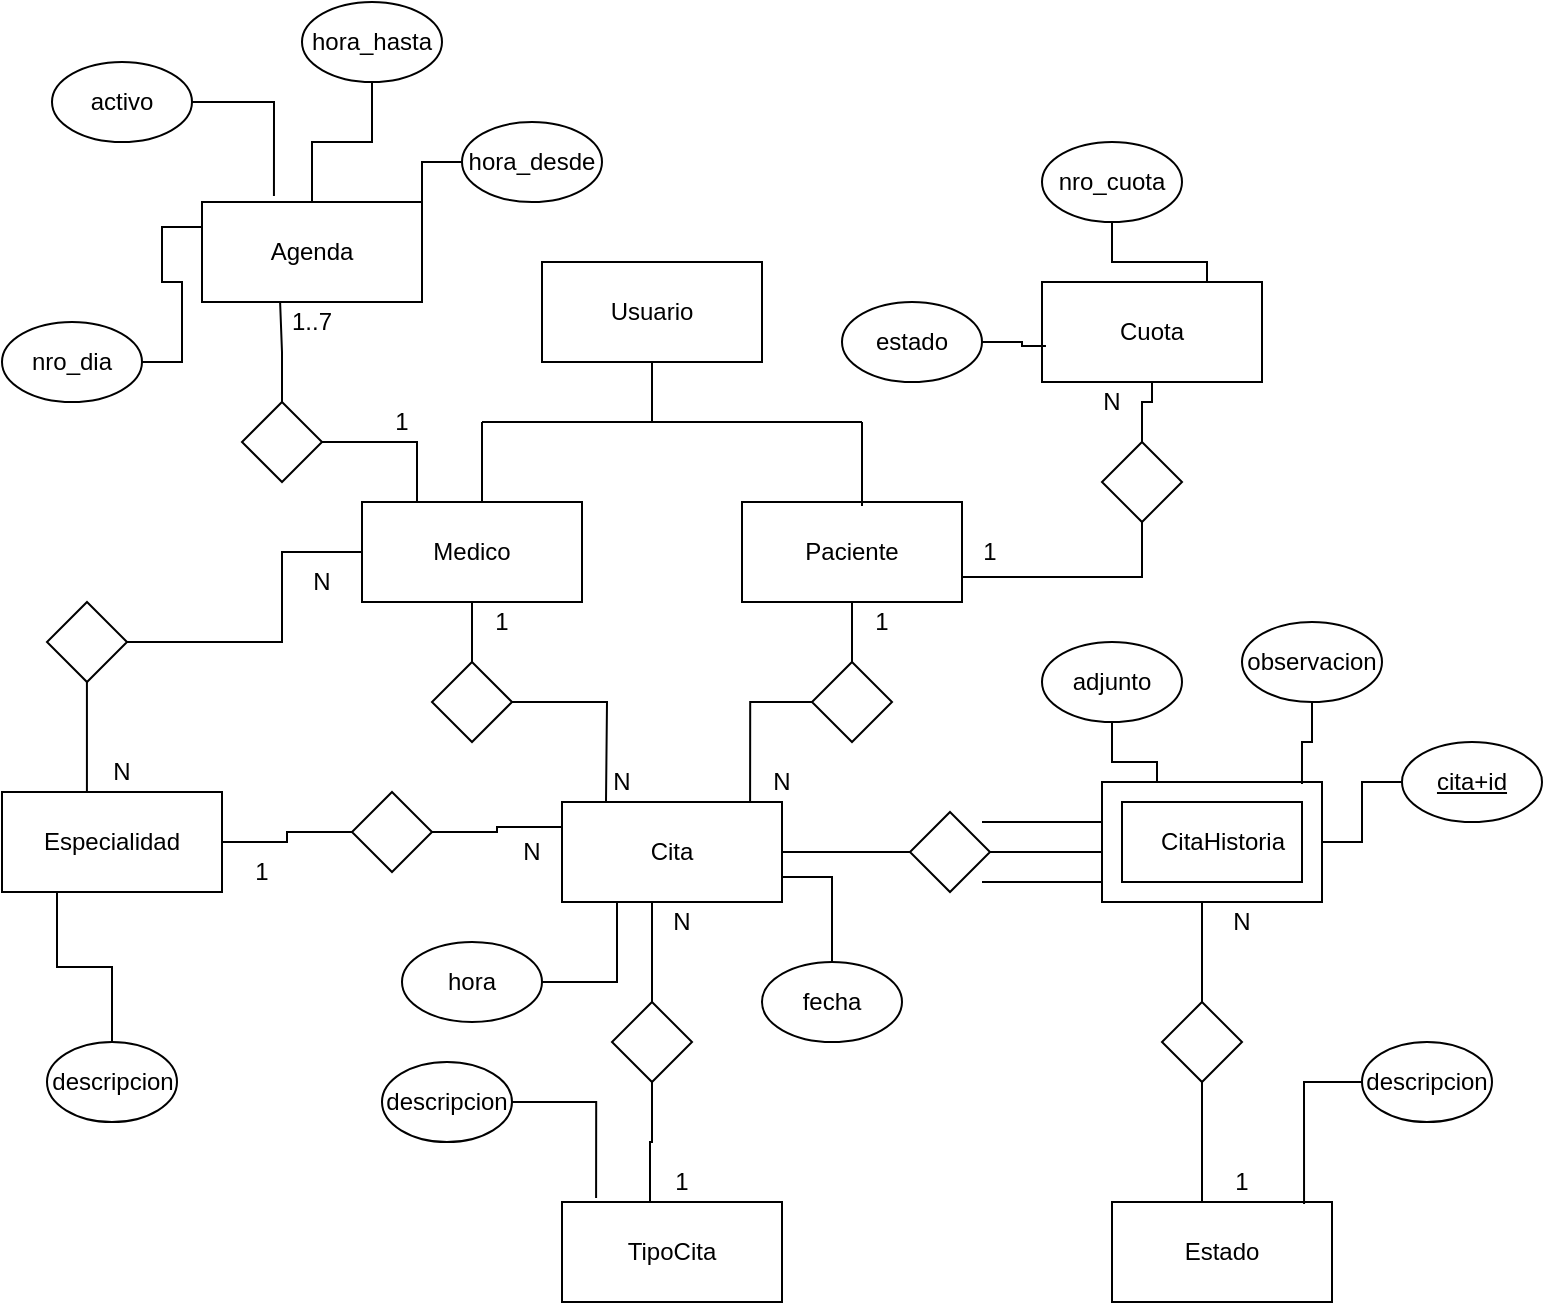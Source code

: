 <mxfile version="14.6.13" type="github">
  <diagram id="9wIN_9EUKG97BZwH4m8H" name="Page-1">
    <mxGraphModel dx="1695" dy="1620" grid="1" gridSize="10" guides="1" tooltips="1" connect="1" arrows="1" fold="1" page="1" pageScale="1" pageWidth="827" pageHeight="1169" math="0" shadow="0">
      <root>
        <mxCell id="0" />
        <mxCell id="1" parent="0" />
        <mxCell id="N0lbeCtPLwYTpKfvcPKP-1" value="Usuario" style="rounded=0;whiteSpace=wrap;html=1;" parent="1" vertex="1">
          <mxGeometry x="190" y="80" width="110" height="50" as="geometry" />
        </mxCell>
        <mxCell id="Lwj6-TGVAKtRz28M91Cg-1" value="Medico" style="rounded=0;whiteSpace=wrap;html=1;" vertex="1" parent="1">
          <mxGeometry x="100" y="200" width="110" height="50" as="geometry" />
        </mxCell>
        <mxCell id="Lwj6-TGVAKtRz28M91Cg-2" value="Paciente" style="rounded=0;whiteSpace=wrap;html=1;" vertex="1" parent="1">
          <mxGeometry x="290" y="200" width="110" height="50" as="geometry" />
        </mxCell>
        <mxCell id="Lwj6-TGVAKtRz28M91Cg-4" value="" style="endArrow=none;html=1;entryX=0.5;entryY=1;entryDx=0;entryDy=0;" edge="1" parent="1" target="N0lbeCtPLwYTpKfvcPKP-1">
          <mxGeometry width="50" height="50" relative="1" as="geometry">
            <mxPoint x="245" y="160" as="sourcePoint" />
            <mxPoint x="250" y="140" as="targetPoint" />
          </mxGeometry>
        </mxCell>
        <mxCell id="Lwj6-TGVAKtRz28M91Cg-5" value="" style="endArrow=none;html=1;" edge="1" parent="1">
          <mxGeometry width="50" height="50" relative="1" as="geometry">
            <mxPoint x="160" y="160" as="sourcePoint" />
            <mxPoint x="350" y="160" as="targetPoint" />
          </mxGeometry>
        </mxCell>
        <mxCell id="Lwj6-TGVAKtRz28M91Cg-7" value="" style="endArrow=none;html=1;" edge="1" parent="1">
          <mxGeometry width="50" height="50" relative="1" as="geometry">
            <mxPoint x="160" y="200" as="sourcePoint" />
            <mxPoint x="160" y="160" as="targetPoint" />
          </mxGeometry>
        </mxCell>
        <mxCell id="Lwj6-TGVAKtRz28M91Cg-8" value="" style="endArrow=none;startArrow=none;html=1;endFill=0;startFill=0;" edge="1" parent="1">
          <mxGeometry width="50" height="50" relative="1" as="geometry">
            <mxPoint x="350" y="202" as="sourcePoint" />
            <mxPoint x="350" y="160" as="targetPoint" />
          </mxGeometry>
        </mxCell>
        <mxCell id="Lwj6-TGVAKtRz28M91Cg-10" value="Cita" style="rounded=0;whiteSpace=wrap;html=1;" vertex="1" parent="1">
          <mxGeometry x="200" y="350" width="110" height="50" as="geometry" />
        </mxCell>
        <mxCell id="Lwj6-TGVAKtRz28M91Cg-13" style="edgeStyle=orthogonalEdgeStyle;rounded=0;orthogonalLoop=1;jettySize=auto;html=1;entryX=0;entryY=0.5;entryDx=0;entryDy=0;startArrow=none;startFill=0;endArrow=none;endFill=0;" edge="1" parent="1" source="Lwj6-TGVAKtRz28M91Cg-12">
          <mxGeometry relative="1" as="geometry">
            <mxPoint x="470" y="375" as="targetPoint" />
          </mxGeometry>
        </mxCell>
        <mxCell id="Lwj6-TGVAKtRz28M91Cg-14" style="edgeStyle=orthogonalEdgeStyle;rounded=0;orthogonalLoop=1;jettySize=auto;html=1;entryX=1;entryY=0.5;entryDx=0;entryDy=0;startArrow=none;startFill=0;endArrow=none;endFill=0;" edge="1" parent="1" source="Lwj6-TGVAKtRz28M91Cg-12" target="Lwj6-TGVAKtRz28M91Cg-10">
          <mxGeometry relative="1" as="geometry" />
        </mxCell>
        <mxCell id="Lwj6-TGVAKtRz28M91Cg-12" value="" style="rhombus;whiteSpace=wrap;html=1;" vertex="1" parent="1">
          <mxGeometry x="374" y="355" width="40" height="40" as="geometry" />
        </mxCell>
        <mxCell id="Lwj6-TGVAKtRz28M91Cg-16" style="edgeStyle=orthogonalEdgeStyle;rounded=0;orthogonalLoop=1;jettySize=auto;html=1;entryX=0.855;entryY=0;entryDx=0;entryDy=0;entryPerimeter=0;startArrow=none;startFill=0;endArrow=none;endFill=0;" edge="1" parent="1" source="Lwj6-TGVAKtRz28M91Cg-15" target="Lwj6-TGVAKtRz28M91Cg-10">
          <mxGeometry relative="1" as="geometry" />
        </mxCell>
        <mxCell id="Lwj6-TGVAKtRz28M91Cg-17" style="edgeStyle=orthogonalEdgeStyle;rounded=0;orthogonalLoop=1;jettySize=auto;html=1;entryX=0.5;entryY=1;entryDx=0;entryDy=0;startArrow=none;startFill=0;endArrow=none;endFill=0;" edge="1" parent="1" source="Lwj6-TGVAKtRz28M91Cg-15" target="Lwj6-TGVAKtRz28M91Cg-2">
          <mxGeometry relative="1" as="geometry" />
        </mxCell>
        <mxCell id="Lwj6-TGVAKtRz28M91Cg-15" value="" style="rhombus;whiteSpace=wrap;html=1;" vertex="1" parent="1">
          <mxGeometry x="325" y="280" width="40" height="40" as="geometry" />
        </mxCell>
        <mxCell id="Lwj6-TGVAKtRz28M91Cg-20" style="edgeStyle=orthogonalEdgeStyle;rounded=0;orthogonalLoop=1;jettySize=auto;html=1;startArrow=none;startFill=0;endArrow=none;endFill=0;" edge="1" parent="1" source="Lwj6-TGVAKtRz28M91Cg-18">
          <mxGeometry relative="1" as="geometry">
            <mxPoint x="222" y="350" as="targetPoint" />
          </mxGeometry>
        </mxCell>
        <mxCell id="Lwj6-TGVAKtRz28M91Cg-21" style="edgeStyle=orthogonalEdgeStyle;rounded=0;orthogonalLoop=1;jettySize=auto;html=1;entryX=0.5;entryY=1;entryDx=0;entryDy=0;startArrow=none;startFill=0;endArrow=none;endFill=0;" edge="1" parent="1" source="Lwj6-TGVAKtRz28M91Cg-18" target="Lwj6-TGVAKtRz28M91Cg-1">
          <mxGeometry relative="1" as="geometry" />
        </mxCell>
        <mxCell id="Lwj6-TGVAKtRz28M91Cg-18" value="" style="rhombus;whiteSpace=wrap;html=1;" vertex="1" parent="1">
          <mxGeometry x="135" y="280" width="40" height="40" as="geometry" />
        </mxCell>
        <mxCell id="Lwj6-TGVAKtRz28M91Cg-22" value="" style="endArrow=none;html=1;" edge="1" parent="1">
          <mxGeometry width="50" height="50" relative="1" as="geometry">
            <mxPoint x="410" y="360" as="sourcePoint" />
            <mxPoint x="470" y="360" as="targetPoint" />
            <Array as="points">
              <mxPoint x="440" y="360" />
            </Array>
          </mxGeometry>
        </mxCell>
        <mxCell id="Lwj6-TGVAKtRz28M91Cg-23" value="" style="endArrow=none;html=1;" edge="1" parent="1">
          <mxGeometry width="50" height="50" relative="1" as="geometry">
            <mxPoint x="410" y="390" as="sourcePoint" />
            <mxPoint x="470" y="390" as="targetPoint" />
            <Array as="points">
              <mxPoint x="440" y="390" />
            </Array>
          </mxGeometry>
        </mxCell>
        <mxCell id="Lwj6-TGVAKtRz28M91Cg-24" value="" style="verticalLabelPosition=bottom;verticalAlign=top;html=1;shape=mxgraph.basic.frame;dx=10;" vertex="1" parent="1">
          <mxGeometry x="470" y="340" width="110" height="60" as="geometry" />
        </mxCell>
        <mxCell id="Lwj6-TGVAKtRz28M91Cg-28" value="CitaHistoria" style="text;html=1;align=center;verticalAlign=middle;resizable=0;points=[];autosize=1;strokeColor=none;" vertex="1" parent="1">
          <mxGeometry x="490" y="360" width="80" height="20" as="geometry" />
        </mxCell>
        <mxCell id="Lwj6-TGVAKtRz28M91Cg-29" value="TipoCita" style="rounded=0;whiteSpace=wrap;html=1;" vertex="1" parent="1">
          <mxGeometry x="200" y="550" width="110" height="50" as="geometry" />
        </mxCell>
        <mxCell id="Lwj6-TGVAKtRz28M91Cg-32" style="edgeStyle=orthogonalEdgeStyle;rounded=0;orthogonalLoop=1;jettySize=auto;html=1;entryX=0.409;entryY=1;entryDx=0;entryDy=0;entryPerimeter=0;startArrow=none;startFill=0;endArrow=none;endFill=0;" edge="1" parent="1" source="Lwj6-TGVAKtRz28M91Cg-30" target="Lwj6-TGVAKtRz28M91Cg-10">
          <mxGeometry relative="1" as="geometry" />
        </mxCell>
        <mxCell id="Lwj6-TGVAKtRz28M91Cg-39" style="edgeStyle=orthogonalEdgeStyle;rounded=0;orthogonalLoop=1;jettySize=auto;html=1;entryX=0.4;entryY=0;entryDx=0;entryDy=0;startArrow=none;startFill=0;endArrow=none;endFill=0;entryPerimeter=0;" edge="1" parent="1" source="Lwj6-TGVAKtRz28M91Cg-30" target="Lwj6-TGVAKtRz28M91Cg-29">
          <mxGeometry relative="1" as="geometry">
            <Array as="points">
              <mxPoint x="245" y="520" />
              <mxPoint x="244" y="520" />
            </Array>
          </mxGeometry>
        </mxCell>
        <mxCell id="Lwj6-TGVAKtRz28M91Cg-30" value="" style="rhombus;whiteSpace=wrap;html=1;" vertex="1" parent="1">
          <mxGeometry x="225" y="450" width="40" height="40" as="geometry" />
        </mxCell>
        <mxCell id="Lwj6-TGVAKtRz28M91Cg-55" style="edgeStyle=orthogonalEdgeStyle;rounded=0;orthogonalLoop=1;jettySize=auto;html=1;entryX=0.155;entryY=-0.04;entryDx=0;entryDy=0;entryPerimeter=0;startArrow=none;startFill=0;endArrow=none;endFill=0;" edge="1" parent="1" source="Lwj6-TGVAKtRz28M91Cg-33" target="Lwj6-TGVAKtRz28M91Cg-29">
          <mxGeometry relative="1" as="geometry" />
        </mxCell>
        <mxCell id="Lwj6-TGVAKtRz28M91Cg-33" value="descripcion" style="ellipse;whiteSpace=wrap;html=1;" vertex="1" parent="1">
          <mxGeometry x="110" y="480" width="65" height="40" as="geometry" />
        </mxCell>
        <mxCell id="Lwj6-TGVAKtRz28M91Cg-36" style="edgeStyle=orthogonalEdgeStyle;rounded=0;orthogonalLoop=1;jettySize=auto;html=1;entryX=0.909;entryY=0.017;entryDx=0;entryDy=0;entryPerimeter=0;startArrow=none;startFill=0;endArrow=none;endFill=0;" edge="1" parent="1" source="Lwj6-TGVAKtRz28M91Cg-35" target="Lwj6-TGVAKtRz28M91Cg-24">
          <mxGeometry relative="1" as="geometry" />
        </mxCell>
        <mxCell id="Lwj6-TGVAKtRz28M91Cg-35" value="observacion" style="ellipse;whiteSpace=wrap;html=1;" vertex="1" parent="1">
          <mxGeometry x="540" y="260" width="70" height="40" as="geometry" />
        </mxCell>
        <mxCell id="Lwj6-TGVAKtRz28M91Cg-40" value="Especialidad" style="rounded=0;whiteSpace=wrap;html=1;" vertex="1" parent="1">
          <mxGeometry x="-80" y="345" width="110" height="50" as="geometry" />
        </mxCell>
        <mxCell id="Lwj6-TGVAKtRz28M91Cg-42" style="edgeStyle=orthogonalEdgeStyle;rounded=0;orthogonalLoop=1;jettySize=auto;html=1;startArrow=none;startFill=0;endArrow=none;endFill=0;entryX=0;entryY=0.5;entryDx=0;entryDy=0;" edge="1" parent="1" source="Lwj6-TGVAKtRz28M91Cg-41" target="Lwj6-TGVAKtRz28M91Cg-1">
          <mxGeometry relative="1" as="geometry">
            <mxPoint x="60" y="220" as="targetPoint" />
            <Array as="points">
              <mxPoint x="60" y="225" />
            </Array>
          </mxGeometry>
        </mxCell>
        <mxCell id="Lwj6-TGVAKtRz28M91Cg-78" style="edgeStyle=orthogonalEdgeStyle;rounded=0;orthogonalLoop=1;jettySize=auto;html=1;entryX=0.386;entryY=0;entryDx=0;entryDy=0;entryPerimeter=0;startArrow=none;startFill=0;endArrow=none;endFill=0;" edge="1" parent="1" source="Lwj6-TGVAKtRz28M91Cg-41" target="Lwj6-TGVAKtRz28M91Cg-40">
          <mxGeometry relative="1" as="geometry" />
        </mxCell>
        <mxCell id="Lwj6-TGVAKtRz28M91Cg-41" value="" style="rhombus;whiteSpace=wrap;html=1;" vertex="1" parent="1">
          <mxGeometry x="-57.5" y="250" width="40" height="40" as="geometry" />
        </mxCell>
        <mxCell id="Lwj6-TGVAKtRz28M91Cg-45" value="Cuota" style="rounded=0;whiteSpace=wrap;html=1;" vertex="1" parent="1">
          <mxGeometry x="440" y="90" width="110" height="50" as="geometry" />
        </mxCell>
        <mxCell id="Lwj6-TGVAKtRz28M91Cg-47" style="edgeStyle=orthogonalEdgeStyle;rounded=0;orthogonalLoop=1;jettySize=auto;html=1;entryX=1;entryY=0.75;entryDx=0;entryDy=0;startArrow=none;startFill=0;endArrow=none;endFill=0;exitX=0.5;exitY=1;exitDx=0;exitDy=0;" edge="1" parent="1" source="Lwj6-TGVAKtRz28M91Cg-46" target="Lwj6-TGVAKtRz28M91Cg-2">
          <mxGeometry relative="1" as="geometry" />
        </mxCell>
        <mxCell id="Lwj6-TGVAKtRz28M91Cg-48" style="edgeStyle=orthogonalEdgeStyle;rounded=0;orthogonalLoop=1;jettySize=auto;html=1;entryX=0.5;entryY=1;entryDx=0;entryDy=0;startArrow=none;startFill=0;endArrow=none;endFill=0;" edge="1" parent="1" source="Lwj6-TGVAKtRz28M91Cg-46" target="Lwj6-TGVAKtRz28M91Cg-45">
          <mxGeometry relative="1" as="geometry" />
        </mxCell>
        <mxCell id="Lwj6-TGVAKtRz28M91Cg-46" value="" style="rhombus;whiteSpace=wrap;html=1;" vertex="1" parent="1">
          <mxGeometry x="470" y="170" width="40" height="40" as="geometry" />
        </mxCell>
        <mxCell id="Lwj6-TGVAKtRz28M91Cg-49" value="Agenda" style="rounded=0;whiteSpace=wrap;html=1;" vertex="1" parent="1">
          <mxGeometry x="20" y="50" width="110" height="50" as="geometry" />
        </mxCell>
        <mxCell id="Lwj6-TGVAKtRz28M91Cg-52" style="edgeStyle=orthogonalEdgeStyle;rounded=0;orthogonalLoop=1;jettySize=auto;html=1;entryX=0.25;entryY=0;entryDx=0;entryDy=0;startArrow=none;startFill=0;endArrow=none;endFill=0;" edge="1" parent="1" source="Lwj6-TGVAKtRz28M91Cg-50" target="Lwj6-TGVAKtRz28M91Cg-1">
          <mxGeometry relative="1" as="geometry" />
        </mxCell>
        <mxCell id="Lwj6-TGVAKtRz28M91Cg-53" style="edgeStyle=orthogonalEdgeStyle;rounded=0;orthogonalLoop=1;jettySize=auto;html=1;entryX=0.355;entryY=1;entryDx=0;entryDy=0;entryPerimeter=0;startArrow=none;startFill=0;endArrow=none;endFill=0;" edge="1" parent="1" source="Lwj6-TGVAKtRz28M91Cg-50" target="Lwj6-TGVAKtRz28M91Cg-49">
          <mxGeometry relative="1" as="geometry" />
        </mxCell>
        <mxCell id="Lwj6-TGVAKtRz28M91Cg-50" value="" style="rhombus;whiteSpace=wrap;html=1;" vertex="1" parent="1">
          <mxGeometry x="40" y="150" width="40" height="40" as="geometry" />
        </mxCell>
        <mxCell id="Lwj6-TGVAKtRz28M91Cg-54" value="Estado" style="rounded=0;whiteSpace=wrap;html=1;" vertex="1" parent="1">
          <mxGeometry x="475" y="550" width="110" height="50" as="geometry" />
        </mxCell>
        <mxCell id="Lwj6-TGVAKtRz28M91Cg-57" style="edgeStyle=orthogonalEdgeStyle;rounded=0;orthogonalLoop=1;jettySize=auto;html=1;startArrow=none;startFill=0;endArrow=none;endFill=0;entryX=0.5;entryY=1;entryDx=0;entryDy=0;entryPerimeter=0;" edge="1" parent="1" source="Lwj6-TGVAKtRz28M91Cg-56" target="Lwj6-TGVAKtRz28M91Cg-24">
          <mxGeometry relative="1" as="geometry">
            <mxPoint x="520" y="410" as="targetPoint" />
            <Array as="points">
              <mxPoint x="520" y="400" />
            </Array>
          </mxGeometry>
        </mxCell>
        <mxCell id="Lwj6-TGVAKtRz28M91Cg-58" style="edgeStyle=orthogonalEdgeStyle;rounded=0;orthogonalLoop=1;jettySize=auto;html=1;startArrow=none;startFill=0;endArrow=none;endFill=0;" edge="1" parent="1" source="Lwj6-TGVAKtRz28M91Cg-56">
          <mxGeometry relative="1" as="geometry">
            <mxPoint x="520" y="550" as="targetPoint" />
          </mxGeometry>
        </mxCell>
        <mxCell id="Lwj6-TGVAKtRz28M91Cg-56" value="" style="rhombus;whiteSpace=wrap;html=1;" vertex="1" parent="1">
          <mxGeometry x="500" y="450" width="40" height="40" as="geometry" />
        </mxCell>
        <mxCell id="Lwj6-TGVAKtRz28M91Cg-60" style="edgeStyle=orthogonalEdgeStyle;rounded=0;orthogonalLoop=1;jettySize=auto;html=1;entryX=0.873;entryY=0.02;entryDx=0;entryDy=0;entryPerimeter=0;startArrow=none;startFill=0;endArrow=none;endFill=0;" edge="1" parent="1" source="Lwj6-TGVAKtRz28M91Cg-59" target="Lwj6-TGVAKtRz28M91Cg-54">
          <mxGeometry relative="1" as="geometry" />
        </mxCell>
        <mxCell id="Lwj6-TGVAKtRz28M91Cg-59" value="descripcion" style="ellipse;whiteSpace=wrap;html=1;" vertex="1" parent="1">
          <mxGeometry x="600" y="470" width="65" height="40" as="geometry" />
        </mxCell>
        <mxCell id="Lwj6-TGVAKtRz28M91Cg-63" style="edgeStyle=orthogonalEdgeStyle;rounded=0;orthogonalLoop=1;jettySize=auto;html=1;entryX=0;entryY=0;entryDx=27.5;entryDy=0;entryPerimeter=0;startArrow=none;startFill=0;endArrow=none;endFill=0;" edge="1" parent="1" source="Lwj6-TGVAKtRz28M91Cg-61" target="Lwj6-TGVAKtRz28M91Cg-24">
          <mxGeometry relative="1" as="geometry" />
        </mxCell>
        <mxCell id="Lwj6-TGVAKtRz28M91Cg-61" value="adjunto" style="ellipse;whiteSpace=wrap;html=1;" vertex="1" parent="1">
          <mxGeometry x="440" y="270" width="70" height="40" as="geometry" />
        </mxCell>
        <mxCell id="Lwj6-TGVAKtRz28M91Cg-66" style="edgeStyle=orthogonalEdgeStyle;rounded=0;orthogonalLoop=1;jettySize=auto;html=1;entryX=0.25;entryY=1;entryDx=0;entryDy=0;startArrow=none;startFill=0;endArrow=none;endFill=0;" edge="1" parent="1" source="Lwj6-TGVAKtRz28M91Cg-64" target="Lwj6-TGVAKtRz28M91Cg-40">
          <mxGeometry relative="1" as="geometry" />
        </mxCell>
        <mxCell id="Lwj6-TGVAKtRz28M91Cg-64" value="descripcion" style="ellipse;whiteSpace=wrap;html=1;" vertex="1" parent="1">
          <mxGeometry x="-57.5" y="470" width="65" height="40" as="geometry" />
        </mxCell>
        <mxCell id="Lwj6-TGVAKtRz28M91Cg-73" style="edgeStyle=orthogonalEdgeStyle;rounded=0;orthogonalLoop=1;jettySize=auto;html=1;entryX=0.327;entryY=-0.06;entryDx=0;entryDy=0;entryPerimeter=0;startArrow=none;startFill=0;endArrow=none;endFill=0;" edge="1" parent="1" source="Lwj6-TGVAKtRz28M91Cg-67" target="Lwj6-TGVAKtRz28M91Cg-49">
          <mxGeometry relative="1" as="geometry" />
        </mxCell>
        <mxCell id="Lwj6-TGVAKtRz28M91Cg-67" value="activo" style="ellipse;whiteSpace=wrap;html=1;" vertex="1" parent="1">
          <mxGeometry x="-55" y="-20" width="70" height="40" as="geometry" />
        </mxCell>
        <mxCell id="Lwj6-TGVAKtRz28M91Cg-70" style="edgeStyle=orthogonalEdgeStyle;rounded=0;orthogonalLoop=1;jettySize=auto;html=1;entryX=0.5;entryY=0;entryDx=0;entryDy=0;startArrow=none;startFill=0;endArrow=none;endFill=0;" edge="1" parent="1" source="Lwj6-TGVAKtRz28M91Cg-69" target="Lwj6-TGVAKtRz28M91Cg-49">
          <mxGeometry relative="1" as="geometry" />
        </mxCell>
        <mxCell id="Lwj6-TGVAKtRz28M91Cg-69" value="hora_hasta" style="ellipse;whiteSpace=wrap;html=1;" vertex="1" parent="1">
          <mxGeometry x="70" y="-50" width="70" height="40" as="geometry" />
        </mxCell>
        <mxCell id="Lwj6-TGVAKtRz28M91Cg-115" style="edgeStyle=orthogonalEdgeStyle;rounded=0;orthogonalLoop=1;jettySize=auto;html=1;entryX=1;entryY=0;entryDx=0;entryDy=0;startArrow=none;startFill=0;endArrow=none;endFill=0;" edge="1" parent="1" source="Lwj6-TGVAKtRz28M91Cg-71" target="Lwj6-TGVAKtRz28M91Cg-49">
          <mxGeometry relative="1" as="geometry" />
        </mxCell>
        <mxCell id="Lwj6-TGVAKtRz28M91Cg-71" value="hora_desde" style="ellipse;whiteSpace=wrap;html=1;" vertex="1" parent="1">
          <mxGeometry x="150" y="10" width="70" height="40" as="geometry" />
        </mxCell>
        <mxCell id="Lwj6-TGVAKtRz28M91Cg-80" style="edgeStyle=orthogonalEdgeStyle;rounded=0;orthogonalLoop=1;jettySize=auto;html=1;entryX=0;entryY=0.25;entryDx=0;entryDy=0;startArrow=none;startFill=0;endArrow=none;endFill=0;" edge="1" parent="1" source="Lwj6-TGVAKtRz28M91Cg-79" target="Lwj6-TGVAKtRz28M91Cg-10">
          <mxGeometry relative="1" as="geometry" />
        </mxCell>
        <mxCell id="Lwj6-TGVAKtRz28M91Cg-81" style="edgeStyle=orthogonalEdgeStyle;rounded=0;orthogonalLoop=1;jettySize=auto;html=1;entryX=1;entryY=0.5;entryDx=0;entryDy=0;startArrow=none;startFill=0;endArrow=none;endFill=0;" edge="1" parent="1" source="Lwj6-TGVAKtRz28M91Cg-79" target="Lwj6-TGVAKtRz28M91Cg-40">
          <mxGeometry relative="1" as="geometry" />
        </mxCell>
        <mxCell id="Lwj6-TGVAKtRz28M91Cg-79" value="" style="rhombus;whiteSpace=wrap;html=1;" vertex="1" parent="1">
          <mxGeometry x="95" y="345" width="40" height="40" as="geometry" />
        </mxCell>
        <mxCell id="Lwj6-TGVAKtRz28M91Cg-82" value="N" style="text;html=1;strokeColor=none;fillColor=none;align=center;verticalAlign=middle;whiteSpace=wrap;rounded=0;" vertex="1" parent="1">
          <mxGeometry x="60" y="230" width="40" height="20" as="geometry" />
        </mxCell>
        <mxCell id="Lwj6-TGVAKtRz28M91Cg-83" value="N" style="text;html=1;strokeColor=none;fillColor=none;align=center;verticalAlign=middle;whiteSpace=wrap;rounded=0;" vertex="1" parent="1">
          <mxGeometry x="-40" y="325" width="40" height="20" as="geometry" />
        </mxCell>
        <mxCell id="Lwj6-TGVAKtRz28M91Cg-84" value="N" style="text;html=1;strokeColor=none;fillColor=none;align=center;verticalAlign=middle;whiteSpace=wrap;rounded=0;" vertex="1" parent="1">
          <mxGeometry x="165" y="365" width="40" height="20" as="geometry" />
        </mxCell>
        <mxCell id="Lwj6-TGVAKtRz28M91Cg-85" value="1" style="text;html=1;strokeColor=none;fillColor=none;align=center;verticalAlign=middle;whiteSpace=wrap;rounded=0;" vertex="1" parent="1">
          <mxGeometry x="30" y="375" width="40" height="20" as="geometry" />
        </mxCell>
        <mxCell id="Lwj6-TGVAKtRz28M91Cg-86" value="1" style="text;html=1;strokeColor=none;fillColor=none;align=center;verticalAlign=middle;whiteSpace=wrap;rounded=0;" vertex="1" parent="1">
          <mxGeometry x="240" y="530" width="40" height="20" as="geometry" />
        </mxCell>
        <mxCell id="Lwj6-TGVAKtRz28M91Cg-87" value="N" style="text;html=1;strokeColor=none;fillColor=none;align=center;verticalAlign=middle;whiteSpace=wrap;rounded=0;" vertex="1" parent="1">
          <mxGeometry x="240" y="400" width="40" height="20" as="geometry" />
        </mxCell>
        <mxCell id="Lwj6-TGVAKtRz28M91Cg-88" value="1" style="text;html=1;strokeColor=none;fillColor=none;align=center;verticalAlign=middle;whiteSpace=wrap;rounded=0;" vertex="1" parent="1">
          <mxGeometry x="520" y="530" width="40" height="20" as="geometry" />
        </mxCell>
        <mxCell id="Lwj6-TGVAKtRz28M91Cg-90" style="edgeStyle=orthogonalEdgeStyle;rounded=0;orthogonalLoop=1;jettySize=auto;html=1;entryX=1;entryY=0.5;entryDx=0;entryDy=0;entryPerimeter=0;startArrow=none;startFill=0;endArrow=none;endFill=0;" edge="1" parent="1" source="Lwj6-TGVAKtRz28M91Cg-89" target="Lwj6-TGVAKtRz28M91Cg-24">
          <mxGeometry relative="1" as="geometry" />
        </mxCell>
        <mxCell id="Lwj6-TGVAKtRz28M91Cg-89" value="&lt;u&gt;cita+id&lt;/u&gt;" style="ellipse;whiteSpace=wrap;html=1;" vertex="1" parent="1">
          <mxGeometry x="620" y="320" width="70" height="40" as="geometry" />
        </mxCell>
        <mxCell id="Lwj6-TGVAKtRz28M91Cg-91" value="1" style="text;html=1;strokeColor=none;fillColor=none;align=center;verticalAlign=middle;whiteSpace=wrap;rounded=0;" vertex="1" parent="1">
          <mxGeometry x="150" y="250" width="40" height="20" as="geometry" />
        </mxCell>
        <mxCell id="Lwj6-TGVAKtRz28M91Cg-93" value="N" style="text;html=1;strokeColor=none;fillColor=none;align=center;verticalAlign=middle;whiteSpace=wrap;rounded=0;" vertex="1" parent="1">
          <mxGeometry x="210" y="330" width="40" height="20" as="geometry" />
        </mxCell>
        <mxCell id="Lwj6-TGVAKtRz28M91Cg-94" value="1" style="text;html=1;strokeColor=none;fillColor=none;align=center;verticalAlign=middle;whiteSpace=wrap;rounded=0;" vertex="1" parent="1">
          <mxGeometry x="340" y="250" width="40" height="20" as="geometry" />
        </mxCell>
        <mxCell id="Lwj6-TGVAKtRz28M91Cg-95" value="N" style="text;html=1;strokeColor=none;fillColor=none;align=center;verticalAlign=middle;whiteSpace=wrap;rounded=0;" vertex="1" parent="1">
          <mxGeometry x="290" y="330" width="40" height="20" as="geometry" />
        </mxCell>
        <mxCell id="Lwj6-TGVAKtRz28M91Cg-96" value="1..7" style="text;html=1;strokeColor=none;fillColor=none;align=center;verticalAlign=middle;whiteSpace=wrap;rounded=0;" vertex="1" parent="1">
          <mxGeometry x="55" y="100" width="40" height="20" as="geometry" />
        </mxCell>
        <mxCell id="Lwj6-TGVAKtRz28M91Cg-97" value="1" style="text;html=1;strokeColor=none;fillColor=none;align=center;verticalAlign=middle;whiteSpace=wrap;rounded=0;" vertex="1" parent="1">
          <mxGeometry x="100" y="150" width="40" height="20" as="geometry" />
        </mxCell>
        <mxCell id="Lwj6-TGVAKtRz28M91Cg-98" value="1" style="text;html=1;strokeColor=none;fillColor=none;align=center;verticalAlign=middle;whiteSpace=wrap;rounded=0;" vertex="1" parent="1">
          <mxGeometry x="394" y="215" width="40" height="20" as="geometry" />
        </mxCell>
        <mxCell id="Lwj6-TGVAKtRz28M91Cg-100" value="N" style="text;html=1;strokeColor=none;fillColor=none;align=center;verticalAlign=middle;whiteSpace=wrap;rounded=0;" vertex="1" parent="1">
          <mxGeometry x="520" y="400" width="40" height="20" as="geometry" />
        </mxCell>
        <mxCell id="Lwj6-TGVAKtRz28M91Cg-101" value="N" style="text;html=1;strokeColor=none;fillColor=none;align=center;verticalAlign=middle;whiteSpace=wrap;rounded=0;" vertex="1" parent="1">
          <mxGeometry x="455" y="140" width="40" height="20" as="geometry" />
        </mxCell>
        <mxCell id="Lwj6-TGVAKtRz28M91Cg-103" style="edgeStyle=orthogonalEdgeStyle;rounded=0;orthogonalLoop=1;jettySize=auto;html=1;entryX=1;entryY=0.75;entryDx=0;entryDy=0;startArrow=none;startFill=0;endArrow=none;endFill=0;" edge="1" parent="1" source="Lwj6-TGVAKtRz28M91Cg-102" target="Lwj6-TGVAKtRz28M91Cg-10">
          <mxGeometry relative="1" as="geometry" />
        </mxCell>
        <mxCell id="Lwj6-TGVAKtRz28M91Cg-102" value="fecha" style="ellipse;whiteSpace=wrap;html=1;" vertex="1" parent="1">
          <mxGeometry x="300" y="430" width="70" height="40" as="geometry" />
        </mxCell>
        <mxCell id="Lwj6-TGVAKtRz28M91Cg-105" style="edgeStyle=orthogonalEdgeStyle;rounded=0;orthogonalLoop=1;jettySize=auto;html=1;entryX=0.25;entryY=1;entryDx=0;entryDy=0;startArrow=none;startFill=0;endArrow=none;endFill=0;" edge="1" parent="1" source="Lwj6-TGVAKtRz28M91Cg-104" target="Lwj6-TGVAKtRz28M91Cg-10">
          <mxGeometry relative="1" as="geometry" />
        </mxCell>
        <mxCell id="Lwj6-TGVAKtRz28M91Cg-104" value="hora" style="ellipse;whiteSpace=wrap;html=1;" vertex="1" parent="1">
          <mxGeometry x="120" y="420" width="70" height="40" as="geometry" />
        </mxCell>
        <mxCell id="Lwj6-TGVAKtRz28M91Cg-107" style="edgeStyle=orthogonalEdgeStyle;rounded=0;orthogonalLoop=1;jettySize=auto;html=1;entryX=0;entryY=0.25;entryDx=0;entryDy=0;startArrow=none;startFill=0;endArrow=none;endFill=0;" edge="1" parent="1" source="Lwj6-TGVAKtRz28M91Cg-106" target="Lwj6-TGVAKtRz28M91Cg-49">
          <mxGeometry relative="1" as="geometry" />
        </mxCell>
        <mxCell id="Lwj6-TGVAKtRz28M91Cg-106" value="nro_dia" style="ellipse;whiteSpace=wrap;html=1;" vertex="1" parent="1">
          <mxGeometry x="-80" y="110" width="70" height="40" as="geometry" />
        </mxCell>
        <mxCell id="Lwj6-TGVAKtRz28M91Cg-112" style="edgeStyle=orthogonalEdgeStyle;rounded=0;orthogonalLoop=1;jettySize=auto;html=1;entryX=0.018;entryY=0.64;entryDx=0;entryDy=0;entryPerimeter=0;startArrow=none;startFill=0;endArrow=none;endFill=0;" edge="1" parent="1" source="Lwj6-TGVAKtRz28M91Cg-108" target="Lwj6-TGVAKtRz28M91Cg-45">
          <mxGeometry relative="1" as="geometry" />
        </mxCell>
        <mxCell id="Lwj6-TGVAKtRz28M91Cg-108" value="estado" style="ellipse;whiteSpace=wrap;html=1;" vertex="1" parent="1">
          <mxGeometry x="340" y="100" width="70" height="40" as="geometry" />
        </mxCell>
        <mxCell id="Lwj6-TGVAKtRz28M91Cg-114" style="edgeStyle=orthogonalEdgeStyle;rounded=0;orthogonalLoop=1;jettySize=auto;html=1;entryX=0.75;entryY=0;entryDx=0;entryDy=0;startArrow=none;startFill=0;endArrow=none;endFill=0;" edge="1" parent="1" source="Lwj6-TGVAKtRz28M91Cg-113" target="Lwj6-TGVAKtRz28M91Cg-45">
          <mxGeometry relative="1" as="geometry" />
        </mxCell>
        <mxCell id="Lwj6-TGVAKtRz28M91Cg-113" value="nro_cuota" style="ellipse;whiteSpace=wrap;html=1;" vertex="1" parent="1">
          <mxGeometry x="440" y="20" width="70" height="40" as="geometry" />
        </mxCell>
      </root>
    </mxGraphModel>
  </diagram>
</mxfile>
